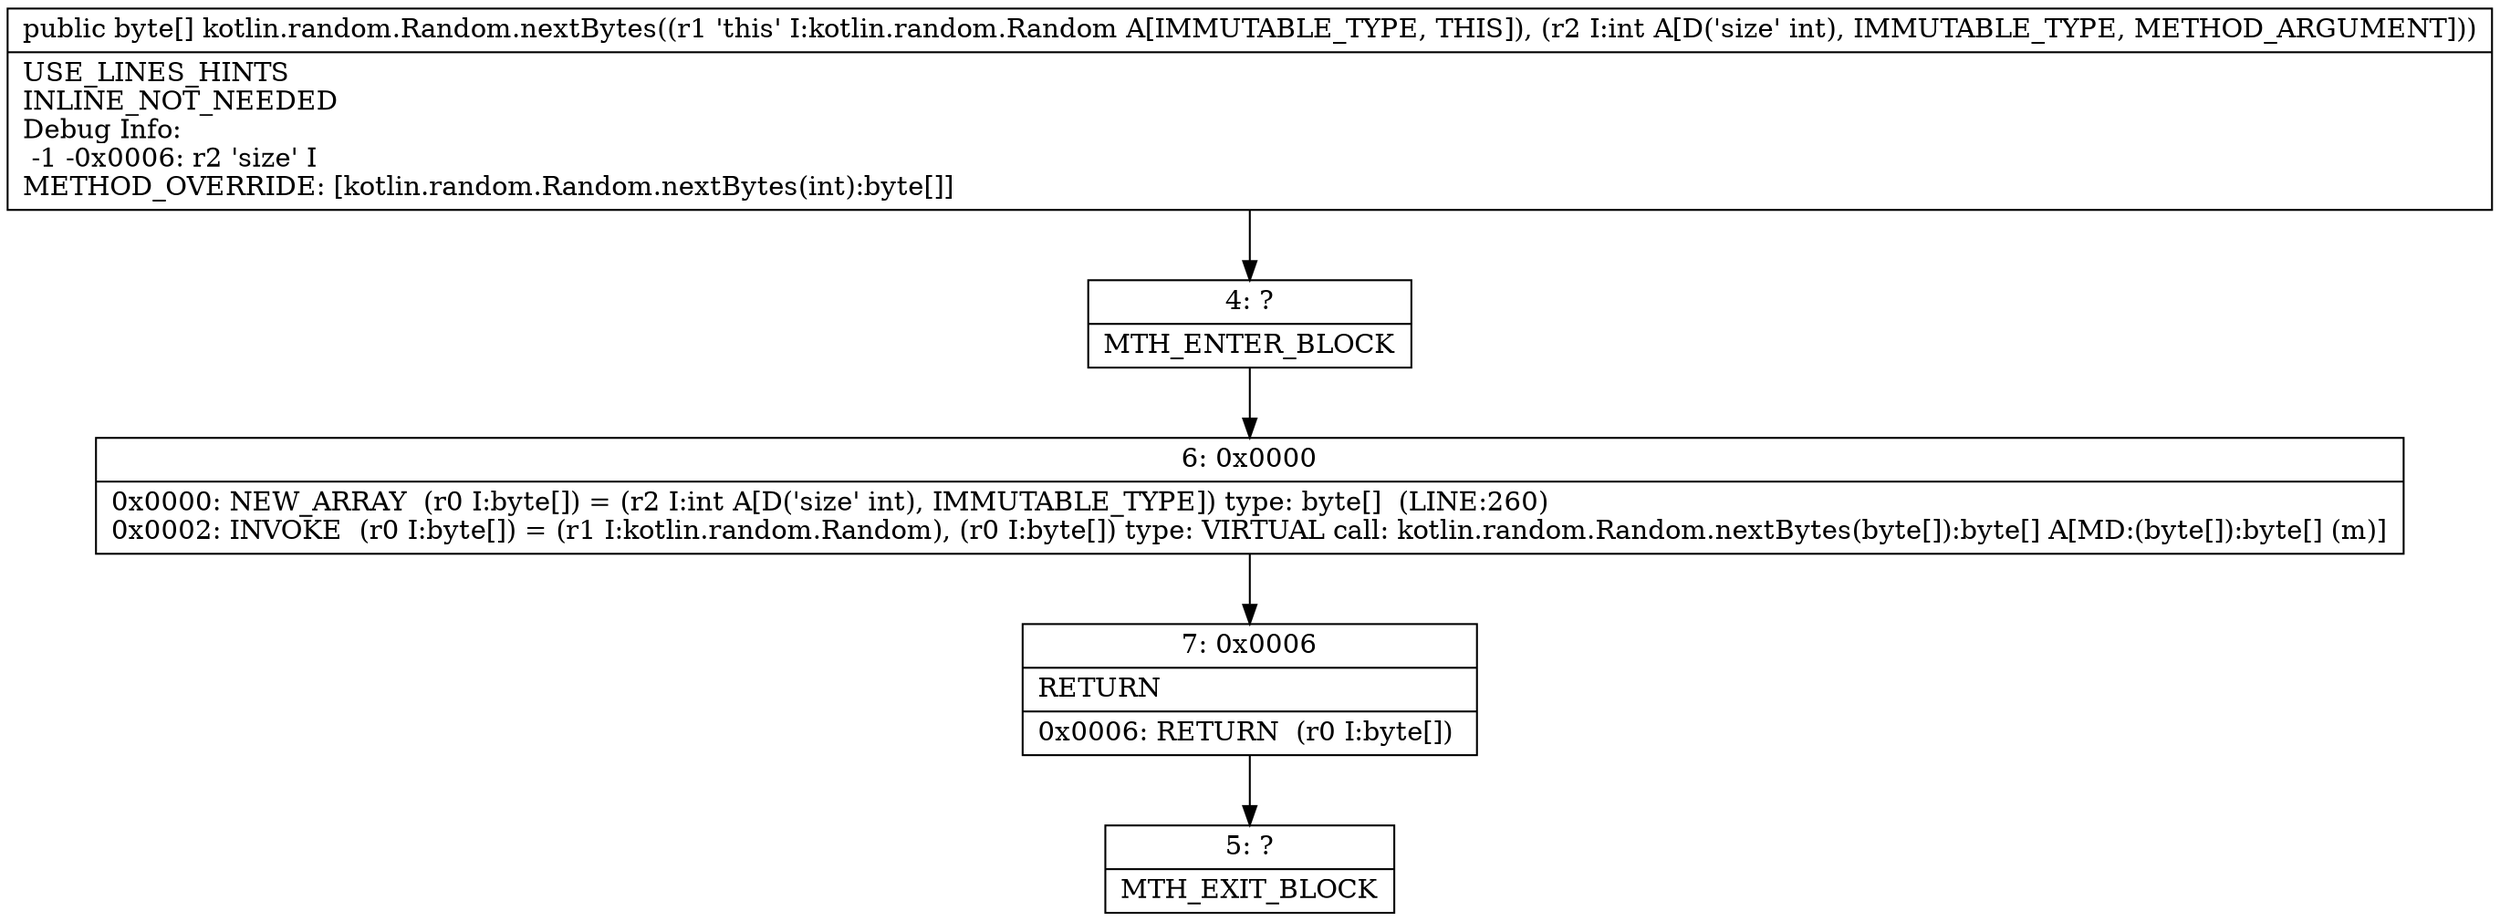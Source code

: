 digraph "CFG forkotlin.random.Random.nextBytes(I)[B" {
Node_4 [shape=record,label="{4\:\ ?|MTH_ENTER_BLOCK\l}"];
Node_6 [shape=record,label="{6\:\ 0x0000|0x0000: NEW_ARRAY  (r0 I:byte[]) = (r2 I:int A[D('size' int), IMMUTABLE_TYPE]) type: byte[]  (LINE:260)\l0x0002: INVOKE  (r0 I:byte[]) = (r1 I:kotlin.random.Random), (r0 I:byte[]) type: VIRTUAL call: kotlin.random.Random.nextBytes(byte[]):byte[] A[MD:(byte[]):byte[] (m)]\l}"];
Node_7 [shape=record,label="{7\:\ 0x0006|RETURN\l|0x0006: RETURN  (r0 I:byte[]) \l}"];
Node_5 [shape=record,label="{5\:\ ?|MTH_EXIT_BLOCK\l}"];
MethodNode[shape=record,label="{public byte[] kotlin.random.Random.nextBytes((r1 'this' I:kotlin.random.Random A[IMMUTABLE_TYPE, THIS]), (r2 I:int A[D('size' int), IMMUTABLE_TYPE, METHOD_ARGUMENT]))  | USE_LINES_HINTS\lINLINE_NOT_NEEDED\lDebug Info:\l  \-1 \-0x0006: r2 'size' I\lMETHOD_OVERRIDE: [kotlin.random.Random.nextBytes(int):byte[]]\l}"];
MethodNode -> Node_4;Node_4 -> Node_6;
Node_6 -> Node_7;
Node_7 -> Node_5;
}

